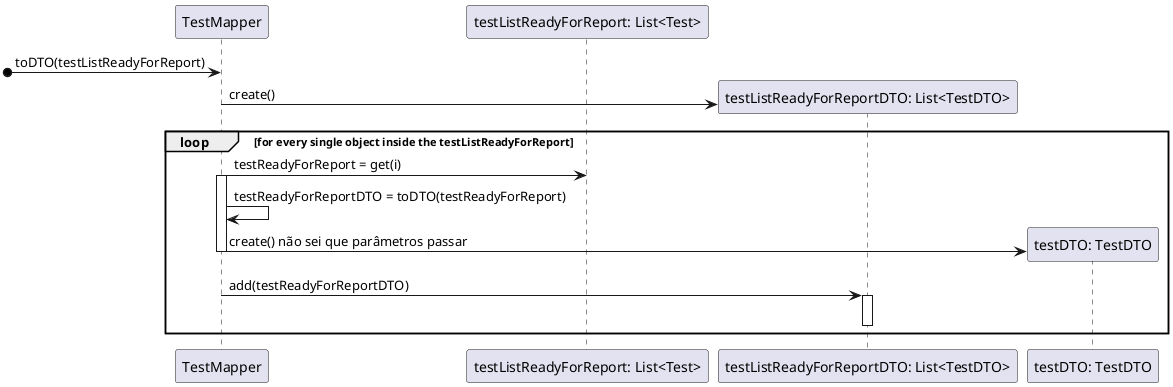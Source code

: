 @startuml

participant TestMapper as tm
participant "testListReadyForReport: List<Test>" as tlrfr
participant "testListReadyForReportDTO: List<TestDTO>" as tlrdto
participant "testDTO: TestDTO" as tdto



[o-> tm: toDTO(testListReadyForReport)
create tlrdto
tm -> tlrdto: create()
loop for every single object inside the testListReadyForReport
tm -> tlrfr: testReadyForReport = get(i)
activate tm
tm -> tm: testReadyForReportDTO = toDTO(testReadyForReport)
create tdto
tm -> tdto: create() não sei que parâmetros passar
deactivate tm
tm -> tlrdto: add(testReadyForReportDTO)
activate tlrdto
deactivate tlrdto
end loop
@enduml
